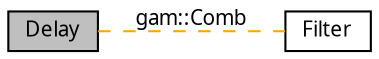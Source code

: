 digraph "Delay"
{
  bgcolor="transparent";
  edge [fontname="FreeSans.ttf",fontsize="10",labelfontname="FreeSans.ttf",labelfontsize="10"];
  node [fontname="FreeSans.ttf",fontsize="10",shape=box];
  rankdir=LR;
  Node2 [label="Filter",height=0.2,width=0.4,color="black",URL="$group___filter.html",tooltip="Signal transformers."];
  Node1 [label="Delay",height=0.2,width=0.4,color="black", fillcolor="grey75", style="filled", fontcolor="black",tooltip="Filters that keep a history of previous input samples."];
  Node1->Node2 [shape=plaintext, label="gam::Comb", color="orange", dir="none", style="dashed"];
}

